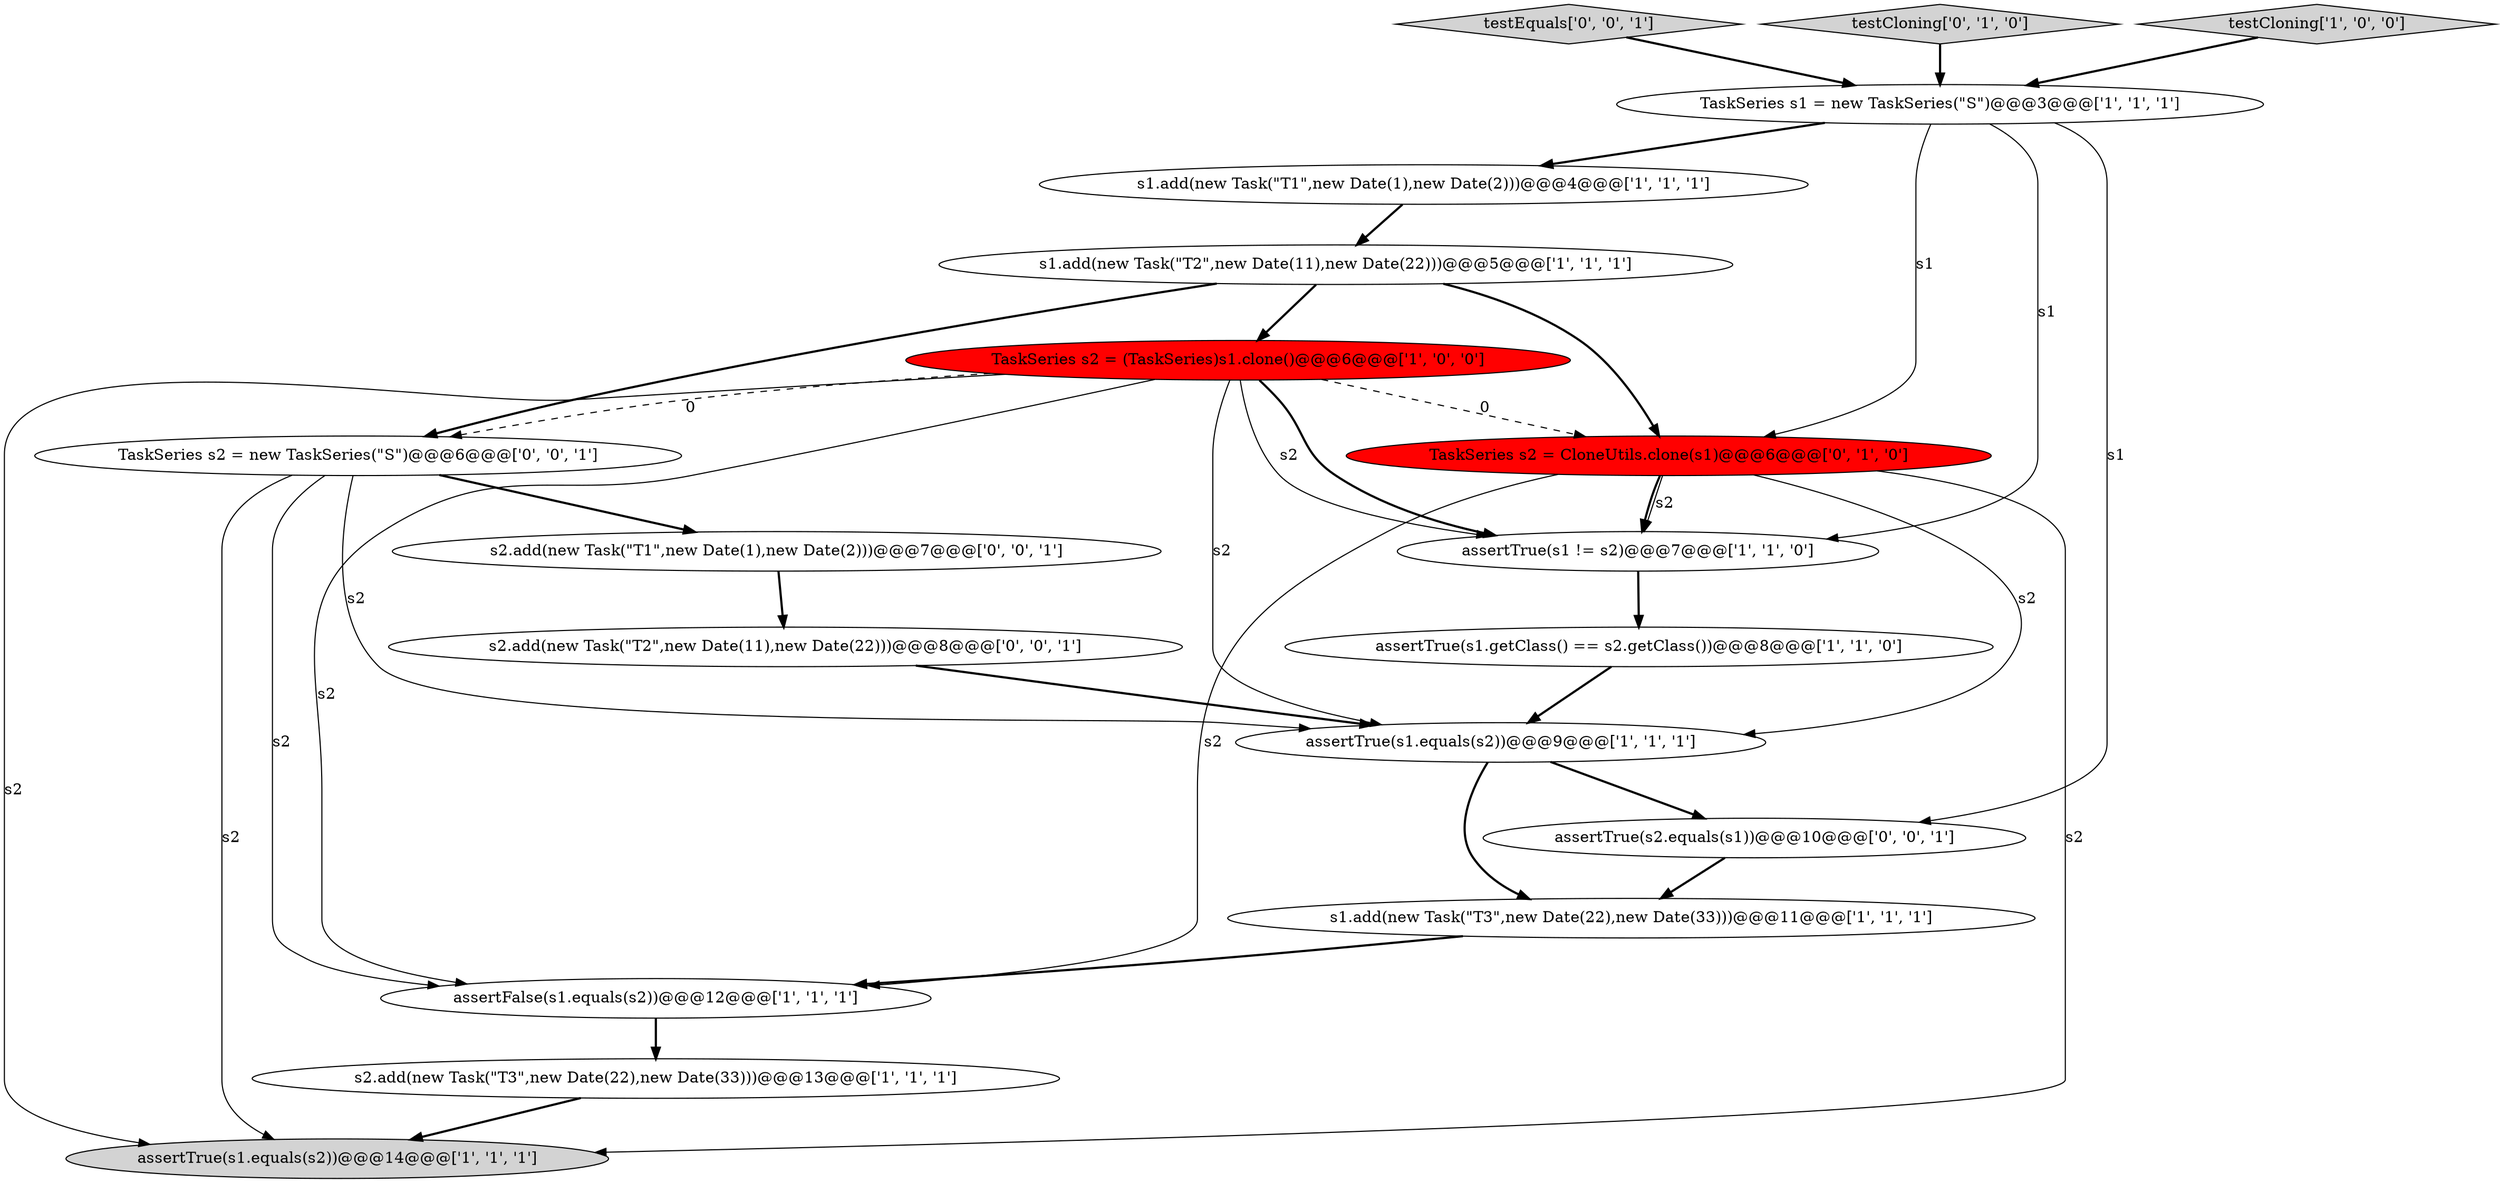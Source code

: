 digraph {
5 [style = filled, label = "assertFalse(s1.equals(s2))@@@12@@@['1', '1', '1']", fillcolor = white, shape = ellipse image = "AAA0AAABBB1BBB"];
17 [style = filled, label = "assertTrue(s2.equals(s1))@@@10@@@['0', '0', '1']", fillcolor = white, shape = ellipse image = "AAA0AAABBB3BBB"];
8 [style = filled, label = "assertTrue(s1.getClass() == s2.getClass())@@@8@@@['1', '1', '0']", fillcolor = white, shape = ellipse image = "AAA0AAABBB1BBB"];
9 [style = filled, label = "s2.add(new Task(\"T3\",new Date(22),new Date(33)))@@@13@@@['1', '1', '1']", fillcolor = white, shape = ellipse image = "AAA0AAABBB1BBB"];
18 [style = filled, label = "testEquals['0', '0', '1']", fillcolor = lightgray, shape = diamond image = "AAA0AAABBB3BBB"];
12 [style = filled, label = "TaskSeries s2 = CloneUtils.clone(s1)@@@6@@@['0', '1', '0']", fillcolor = red, shape = ellipse image = "AAA1AAABBB2BBB"];
16 [style = filled, label = "s2.add(new Task(\"T2\",new Date(11),new Date(22)))@@@8@@@['0', '0', '1']", fillcolor = white, shape = ellipse image = "AAA0AAABBB3BBB"];
13 [style = filled, label = "testCloning['0', '1', '0']", fillcolor = lightgray, shape = diamond image = "AAA0AAABBB2BBB"];
1 [style = filled, label = "TaskSeries s1 = new TaskSeries(\"S\")@@@3@@@['1', '1', '1']", fillcolor = white, shape = ellipse image = "AAA0AAABBB1BBB"];
7 [style = filled, label = "s1.add(new Task(\"T2\",new Date(11),new Date(22)))@@@5@@@['1', '1', '1']", fillcolor = white, shape = ellipse image = "AAA0AAABBB1BBB"];
15 [style = filled, label = "s2.add(new Task(\"T1\",new Date(1),new Date(2)))@@@7@@@['0', '0', '1']", fillcolor = white, shape = ellipse image = "AAA0AAABBB3BBB"];
3 [style = filled, label = "s1.add(new Task(\"T1\",new Date(1),new Date(2)))@@@4@@@['1', '1', '1']", fillcolor = white, shape = ellipse image = "AAA0AAABBB1BBB"];
11 [style = filled, label = "testCloning['1', '0', '0']", fillcolor = lightgray, shape = diamond image = "AAA0AAABBB1BBB"];
14 [style = filled, label = "TaskSeries s2 = new TaskSeries(\"S\")@@@6@@@['0', '0', '1']", fillcolor = white, shape = ellipse image = "AAA0AAABBB3BBB"];
6 [style = filled, label = "TaskSeries s2 = (TaskSeries)s1.clone()@@@6@@@['1', '0', '0']", fillcolor = red, shape = ellipse image = "AAA1AAABBB1BBB"];
4 [style = filled, label = "assertTrue(s1 != s2)@@@7@@@['1', '1', '0']", fillcolor = white, shape = ellipse image = "AAA0AAABBB1BBB"];
10 [style = filled, label = "assertTrue(s1.equals(s2))@@@14@@@['1', '1', '1']", fillcolor = lightgray, shape = ellipse image = "AAA0AAABBB1BBB"];
0 [style = filled, label = "s1.add(new Task(\"T3\",new Date(22),new Date(33)))@@@11@@@['1', '1', '1']", fillcolor = white, shape = ellipse image = "AAA0AAABBB1BBB"];
2 [style = filled, label = "assertTrue(s1.equals(s2))@@@9@@@['1', '1', '1']", fillcolor = white, shape = ellipse image = "AAA0AAABBB1BBB"];
2->17 [style = bold, label=""];
6->10 [style = solid, label="s2"];
5->9 [style = bold, label=""];
6->5 [style = solid, label="s2"];
11->1 [style = bold, label=""];
7->12 [style = bold, label=""];
1->3 [style = bold, label=""];
12->4 [style = solid, label="s2"];
12->10 [style = solid, label="s2"];
9->10 [style = bold, label=""];
6->14 [style = dashed, label="0"];
16->2 [style = bold, label=""];
15->16 [style = bold, label=""];
6->2 [style = solid, label="s2"];
13->1 [style = bold, label=""];
7->14 [style = bold, label=""];
6->12 [style = dashed, label="0"];
6->4 [style = bold, label=""];
2->0 [style = bold, label=""];
17->0 [style = bold, label=""];
1->4 [style = solid, label="s1"];
8->2 [style = bold, label=""];
3->7 [style = bold, label=""];
12->4 [style = bold, label=""];
18->1 [style = bold, label=""];
12->2 [style = solid, label="s2"];
14->10 [style = solid, label="s2"];
7->6 [style = bold, label=""];
14->2 [style = solid, label="s2"];
14->5 [style = solid, label="s2"];
4->8 [style = bold, label=""];
14->15 [style = bold, label=""];
6->4 [style = solid, label="s2"];
1->12 [style = solid, label="s1"];
1->17 [style = solid, label="s1"];
12->5 [style = solid, label="s2"];
0->5 [style = bold, label=""];
}
